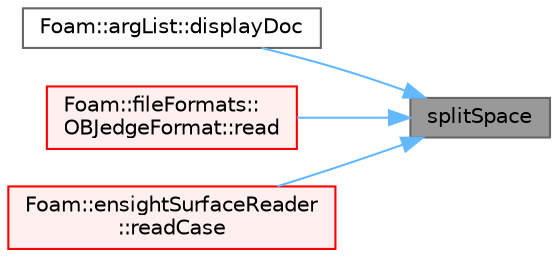 digraph "splitSpace"
{
 // LATEX_PDF_SIZE
  bgcolor="transparent";
  edge [fontname=Helvetica,fontsize=10,labelfontname=Helvetica,labelfontsize=10];
  node [fontname=Helvetica,fontsize=10,shape=box,height=0.2,width=0.4];
  rankdir="RL";
  Node1 [id="Node000001",label="splitSpace",height=0.2,width=0.4,color="gray40", fillcolor="grey60", style="filled", fontcolor="black",tooltip=" "];
  Node1 -> Node2 [id="edge1_Node000001_Node000002",dir="back",color="steelblue1",style="solid",tooltip=" "];
  Node2 [id="Node000002",label="Foam::argList::displayDoc",height=0.2,width=0.4,color="grey40", fillcolor="white", style="filled",URL="$classFoam_1_1argList.html#a9b27b732ab8af61a9511f20b6d3c5abc",tooltip=" "];
  Node1 -> Node3 [id="edge2_Node000001_Node000003",dir="back",color="steelblue1",style="solid",tooltip=" "];
  Node3 [id="Node000003",label="Foam::fileFormats::\lOBJedgeFormat::read",height=0.2,width=0.4,color="red", fillcolor="#FFF0F0", style="filled",URL="$classFoam_1_1fileFormats_1_1OBJedgeFormat.html#a5c2144d3bad2aab0a52a4987754abd92",tooltip=" "];
  Node1 -> Node5 [id="edge3_Node000001_Node000005",dir="back",color="steelblue1",style="solid",tooltip=" "];
  Node5 [id="Node000005",label="Foam::ensightSurfaceReader\l::readCase",height=0.2,width=0.4,color="red", fillcolor="#FFF0F0", style="filled",URL="$classFoam_1_1ensightSurfaceReader.html#a621628bafccdd40a52013e4d0b57e942",tooltip=" "];
}
